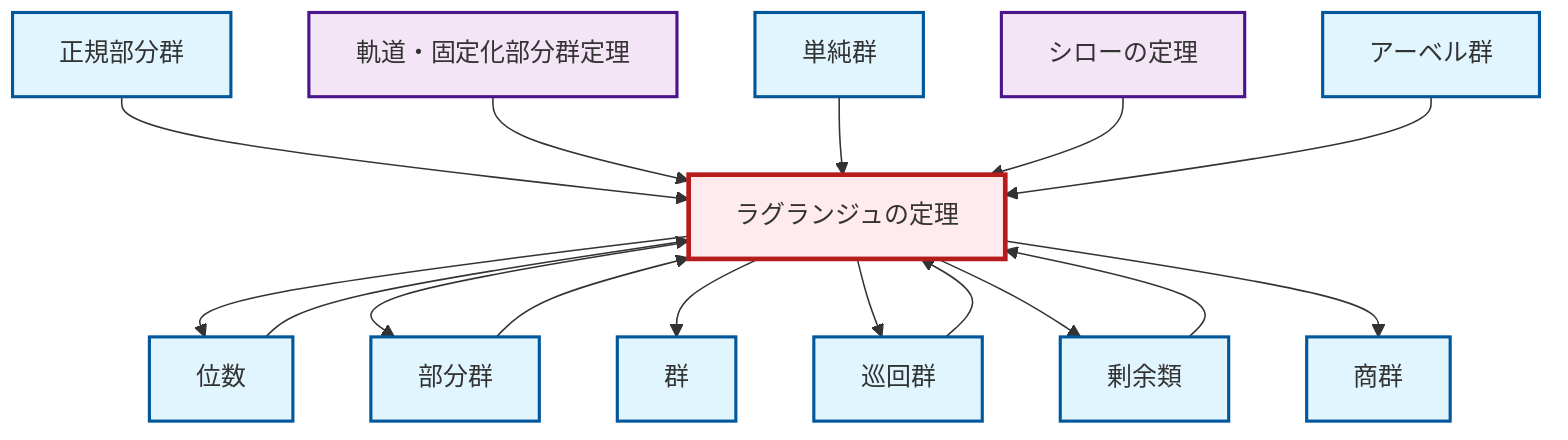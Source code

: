 graph TD
    classDef definition fill:#e1f5fe,stroke:#01579b,stroke-width:2px
    classDef theorem fill:#f3e5f5,stroke:#4a148c,stroke-width:2px
    classDef axiom fill:#fff3e0,stroke:#e65100,stroke-width:2px
    classDef example fill:#e8f5e9,stroke:#1b5e20,stroke-width:2px
    classDef current fill:#ffebee,stroke:#b71c1c,stroke-width:3px
    def-abelian-group["アーベル群"]:::definition
    def-quotient-group["商群"]:::definition
    thm-sylow["シローの定理"]:::theorem
    def-coset["剰余類"]:::definition
    def-subgroup["部分群"]:::definition
    def-cyclic-group["巡回群"]:::definition
    def-order["位数"]:::definition
    thm-lagrange["ラグランジュの定理"]:::theorem
    thm-orbit-stabilizer["軌道・固定化部分群定理"]:::theorem
    def-simple-group["単純群"]:::definition
    def-group["群"]:::definition
    def-normal-subgroup["正規部分群"]:::definition
    def-coset --> thm-lagrange
    thm-lagrange --> def-order
    def-normal-subgroup --> thm-lagrange
    thm-lagrange --> def-subgroup
    thm-orbit-stabilizer --> thm-lagrange
    def-cyclic-group --> thm-lagrange
    thm-lagrange --> def-group
    def-subgroup --> thm-lagrange
    def-simple-group --> thm-lagrange
    thm-lagrange --> def-cyclic-group
    thm-lagrange --> def-coset
    thm-sylow --> thm-lagrange
    def-abelian-group --> thm-lagrange
    def-order --> thm-lagrange
    thm-lagrange --> def-quotient-group
    class thm-lagrange current